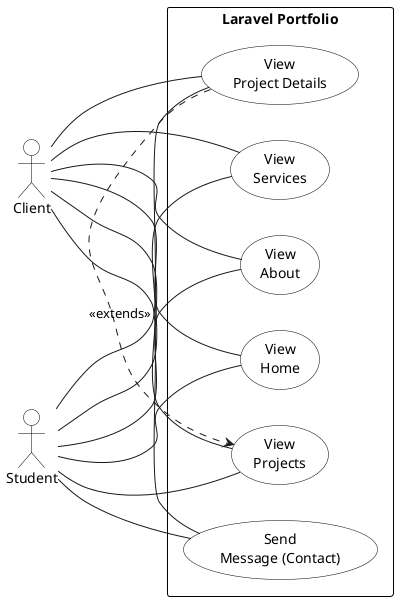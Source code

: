 @startuml
left to right direction
skinparam packageStyle rectangle
skinparam usecase {
  BackgroundColor White
  BorderColor Black
}
skinparam actor {
  BackgroundColor White
  BorderColor Black
}
skinparam rectangle {
  BorderColor Black
}

actor "Client" as C
actor "Student" as S

rectangle "Laravel Portfolio" {
  usecase "View\nHome" as UC1
  usecase "View\nAbout" as UC2
  usecase "View\nProjects" as UC3
  usecase "View\nProject Details" as UC4
  usecase "View\nServices" as UC5
  usecase "Send\nMessage (Contact)" as UC6
}

C -- UC1
C -- UC2
C -- UC3
C -- UC4
C -- UC5
C -- UC6

S -- UC1
S -- UC2
S -- UC3
S -- UC4
S -- UC5
S -- UC6

' Optional dependency relation
UC4 .> UC3 : <<extends>>

@enduml
